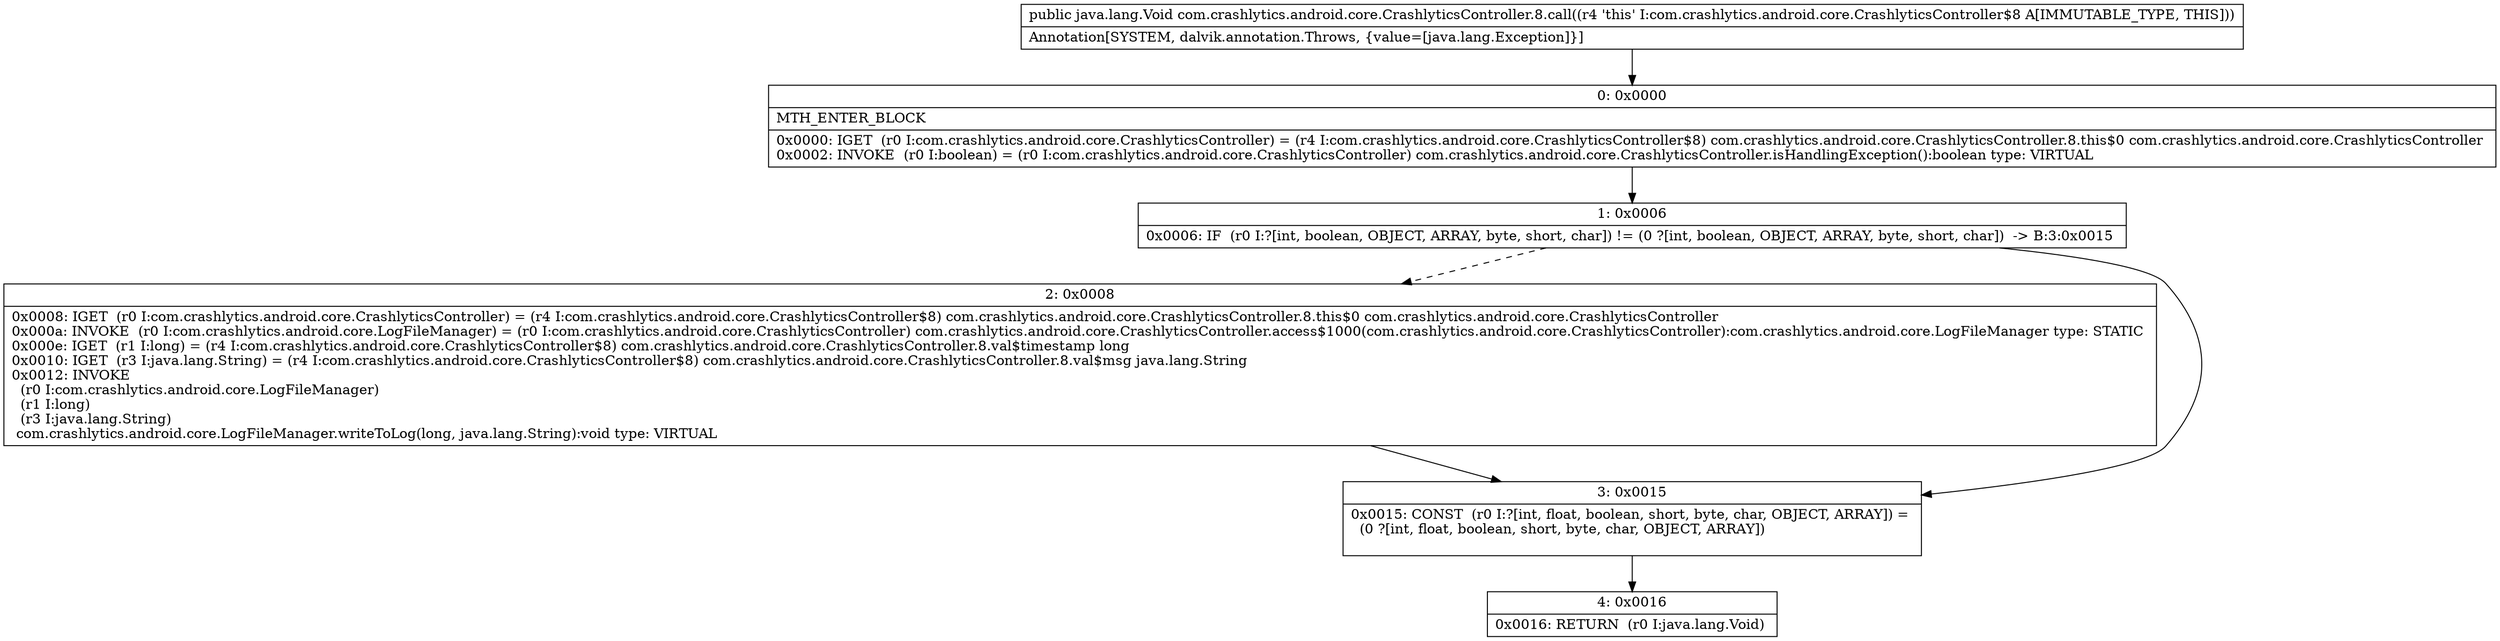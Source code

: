 digraph "CFG forcom.crashlytics.android.core.CrashlyticsController.8.call()Ljava\/lang\/Void;" {
Node_0 [shape=record,label="{0\:\ 0x0000|MTH_ENTER_BLOCK\l|0x0000: IGET  (r0 I:com.crashlytics.android.core.CrashlyticsController) = (r4 I:com.crashlytics.android.core.CrashlyticsController$8) com.crashlytics.android.core.CrashlyticsController.8.this$0 com.crashlytics.android.core.CrashlyticsController \l0x0002: INVOKE  (r0 I:boolean) = (r0 I:com.crashlytics.android.core.CrashlyticsController) com.crashlytics.android.core.CrashlyticsController.isHandlingException():boolean type: VIRTUAL \l}"];
Node_1 [shape=record,label="{1\:\ 0x0006|0x0006: IF  (r0 I:?[int, boolean, OBJECT, ARRAY, byte, short, char]) != (0 ?[int, boolean, OBJECT, ARRAY, byte, short, char])  \-\> B:3:0x0015 \l}"];
Node_2 [shape=record,label="{2\:\ 0x0008|0x0008: IGET  (r0 I:com.crashlytics.android.core.CrashlyticsController) = (r4 I:com.crashlytics.android.core.CrashlyticsController$8) com.crashlytics.android.core.CrashlyticsController.8.this$0 com.crashlytics.android.core.CrashlyticsController \l0x000a: INVOKE  (r0 I:com.crashlytics.android.core.LogFileManager) = (r0 I:com.crashlytics.android.core.CrashlyticsController) com.crashlytics.android.core.CrashlyticsController.access$1000(com.crashlytics.android.core.CrashlyticsController):com.crashlytics.android.core.LogFileManager type: STATIC \l0x000e: IGET  (r1 I:long) = (r4 I:com.crashlytics.android.core.CrashlyticsController$8) com.crashlytics.android.core.CrashlyticsController.8.val$timestamp long \l0x0010: IGET  (r3 I:java.lang.String) = (r4 I:com.crashlytics.android.core.CrashlyticsController$8) com.crashlytics.android.core.CrashlyticsController.8.val$msg java.lang.String \l0x0012: INVOKE  \l  (r0 I:com.crashlytics.android.core.LogFileManager)\l  (r1 I:long)\l  (r3 I:java.lang.String)\l com.crashlytics.android.core.LogFileManager.writeToLog(long, java.lang.String):void type: VIRTUAL \l}"];
Node_3 [shape=record,label="{3\:\ 0x0015|0x0015: CONST  (r0 I:?[int, float, boolean, short, byte, char, OBJECT, ARRAY]) = \l  (0 ?[int, float, boolean, short, byte, char, OBJECT, ARRAY])\l \l}"];
Node_4 [shape=record,label="{4\:\ 0x0016|0x0016: RETURN  (r0 I:java.lang.Void) \l}"];
MethodNode[shape=record,label="{public java.lang.Void com.crashlytics.android.core.CrashlyticsController.8.call((r4 'this' I:com.crashlytics.android.core.CrashlyticsController$8 A[IMMUTABLE_TYPE, THIS]))  | Annotation[SYSTEM, dalvik.annotation.Throws, \{value=[java.lang.Exception]\}]\l}"];
MethodNode -> Node_0;
Node_0 -> Node_1;
Node_1 -> Node_2[style=dashed];
Node_1 -> Node_3;
Node_2 -> Node_3;
Node_3 -> Node_4;
}

